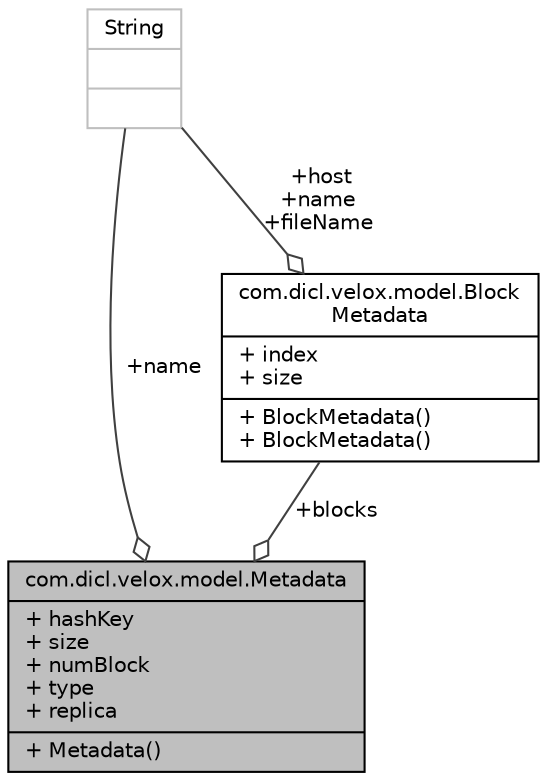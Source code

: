 digraph "com.dicl.velox.model.Metadata"
{
  edge [fontname="Helvetica",fontsize="10",labelfontname="Helvetica",labelfontsize="10"];
  node [fontname="Helvetica",fontsize="10",shape=record];
  Node1 [label="{com.dicl.velox.model.Metadata\n|+ hashKey\l+ size\l+ numBlock\l+ type\l+ replica\l|+ Metadata()\l}",height=0.2,width=0.4,color="black", fillcolor="grey75", style="filled" fontcolor="black"];
  Node2 -> Node1 [color="grey25",fontsize="10",style="solid",label=" +blocks" ,arrowhead="odiamond",fontname="Helvetica"];
  Node2 [label="{com.dicl.velox.model.Block\lMetadata\n|+ index\l+ size\l|+ BlockMetadata()\l+ BlockMetadata()\l}",height=0.2,width=0.4,color="black", fillcolor="white", style="filled",URL="$classcom_1_1dicl_1_1velox_1_1model_1_1BlockMetadata.html"];
  Node3 -> Node2 [color="grey25",fontsize="10",style="solid",label=" +host\n+name\n+fileName" ,arrowhead="odiamond",fontname="Helvetica"];
  Node3 [label="{String\n||}",height=0.2,width=0.4,color="grey75", fillcolor="white", style="filled"];
  Node3 -> Node1 [color="grey25",fontsize="10",style="solid",label=" +name" ,arrowhead="odiamond",fontname="Helvetica"];
}
